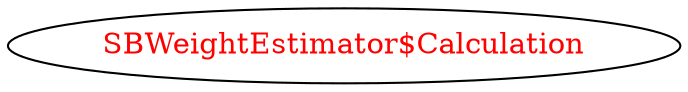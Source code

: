 digraph dependencyGraph {
 concentrate=true;
 ranksep="2.0";
 rankdir="LR"; 
 splines="ortho";
"SBWeightEstimator$Calculation" [fontcolor="red"];
}